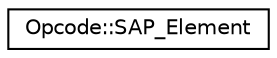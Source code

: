 digraph "Graphical Class Hierarchy"
{
  edge [fontname="Helvetica",fontsize="10",labelfontname="Helvetica",labelfontsize="10"];
  node [fontname="Helvetica",fontsize="10",shape=record];
  rankdir="LR";
  Node1 [label="Opcode::SAP_Element",height=0.2,width=0.4,color="black", fillcolor="white", style="filled",URL="$class_opcode_1_1_s_a_p___element.html"];
}

